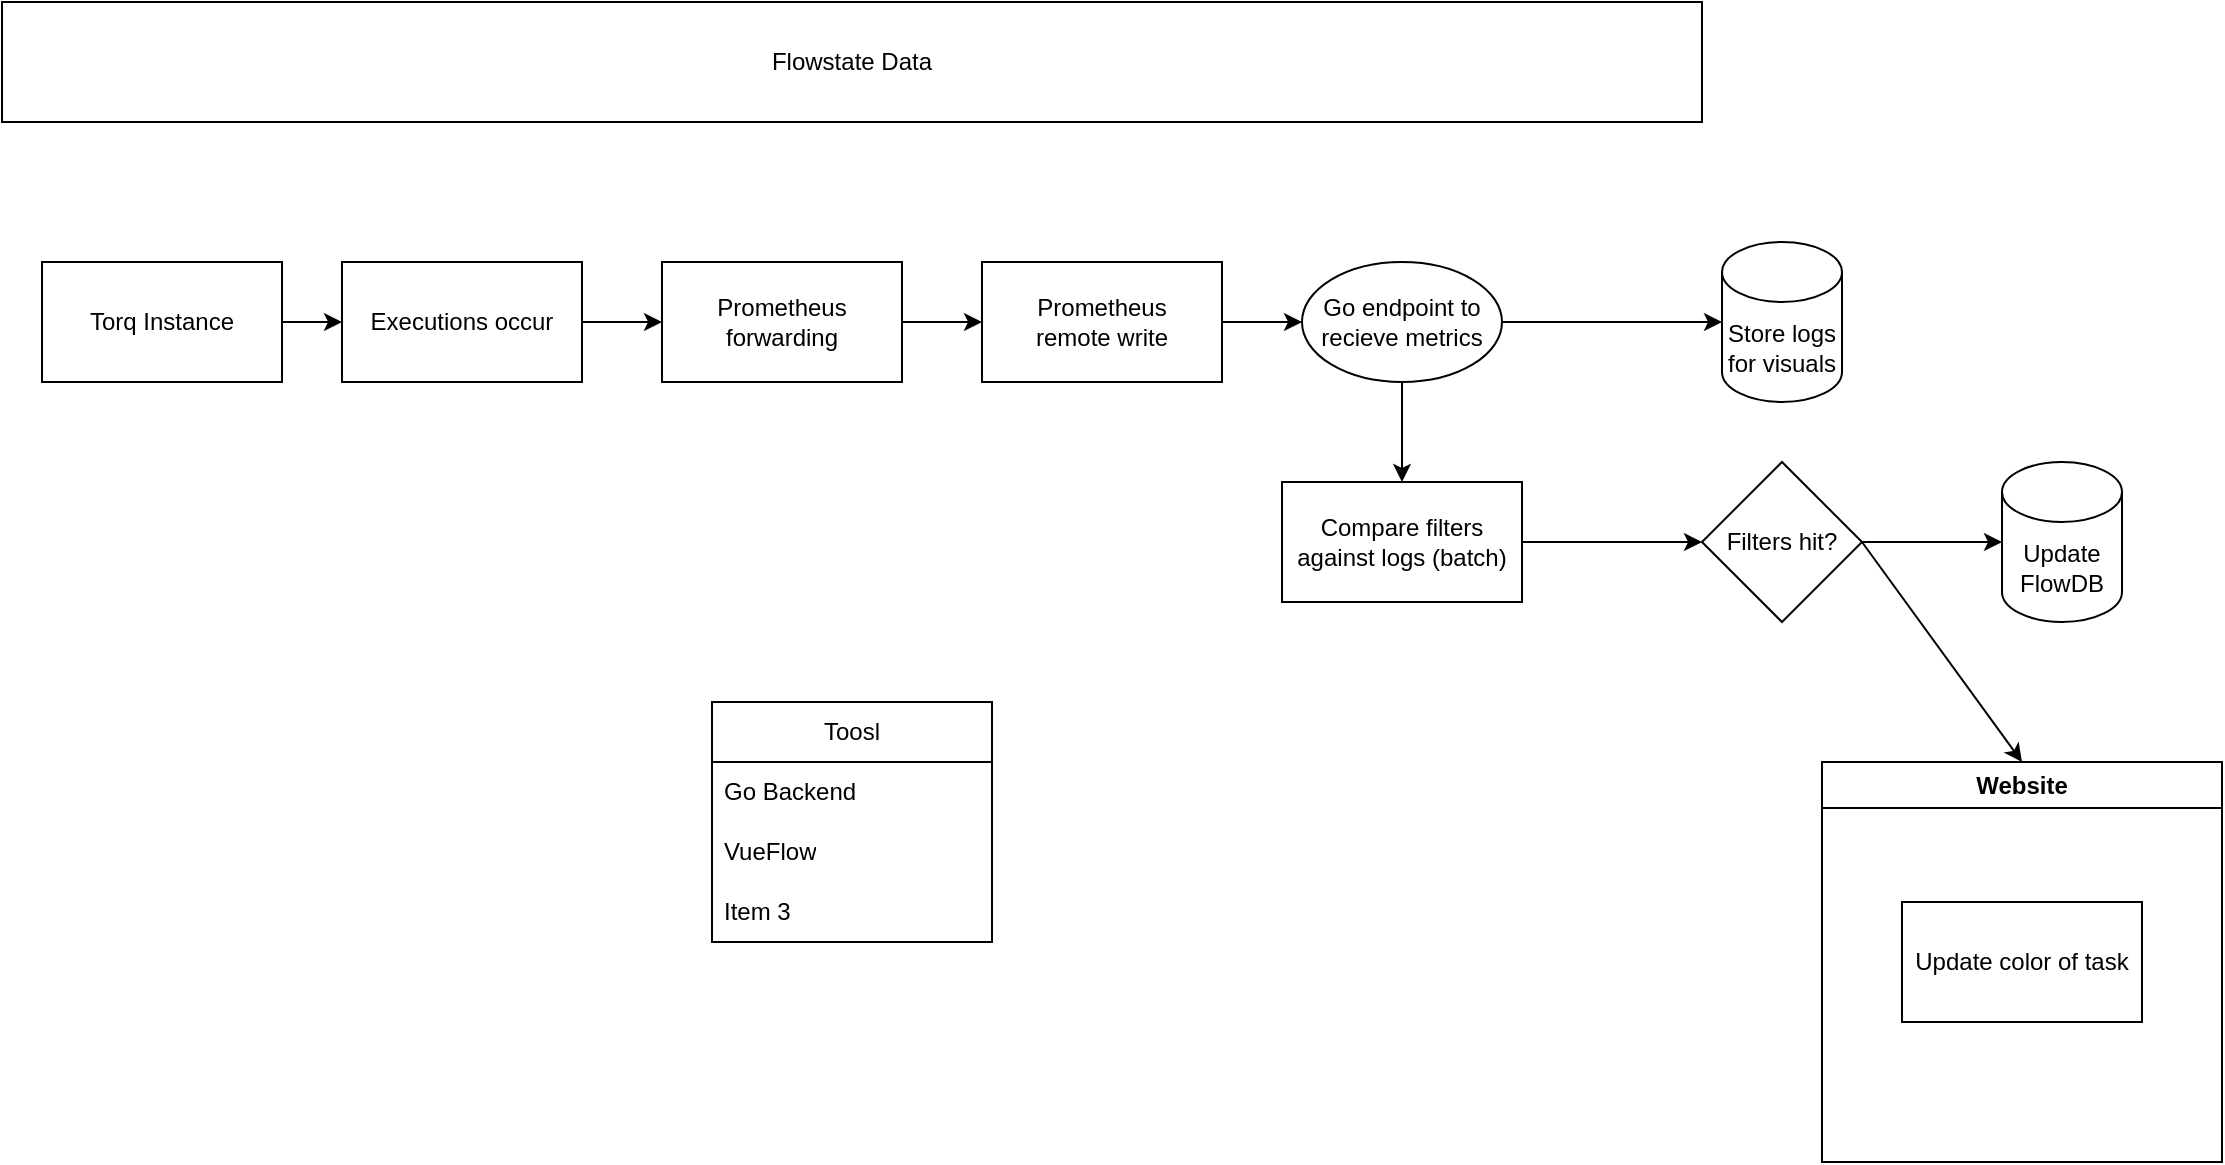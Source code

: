 <mxfile>
    <diagram id="ZrIu1LPOoCFYmTHXli12" name="OG">
        <mxGraphModel dx="944" dy="626" grid="1" gridSize="10" guides="1" tooltips="1" connect="1" arrows="1" fold="1" page="1" pageScale="1" pageWidth="850" pageHeight="1100" math="0" shadow="0">
            <root>
                <mxCell id="0"/>
                <mxCell id="1" parent="0"/>
                <mxCell id="2" value="Flowstate Data" style="rounded=0;whiteSpace=wrap;html=1;" parent="1" vertex="1">
                    <mxGeometry width="850" height="60" as="geometry"/>
                </mxCell>
                <mxCell id="21" value="" style="edgeStyle=none;html=1;" parent="1" source="8" target="9" edge="1">
                    <mxGeometry relative="1" as="geometry"/>
                </mxCell>
                <mxCell id="8" value="Torq Instance" style="rounded=0;whiteSpace=wrap;html=1;" parent="1" vertex="1">
                    <mxGeometry x="20" y="130" width="120" height="60" as="geometry"/>
                </mxCell>
                <mxCell id="22" value="" style="edgeStyle=none;html=1;" parent="1" source="9" target="10" edge="1">
                    <mxGeometry relative="1" as="geometry"/>
                </mxCell>
                <mxCell id="9" value="Executions occur" style="rounded=0;whiteSpace=wrap;html=1;" parent="1" vertex="1">
                    <mxGeometry x="170" y="130" width="120" height="60" as="geometry"/>
                </mxCell>
                <mxCell id="23" value="" style="edgeStyle=none;html=1;" parent="1" source="10" target="11" edge="1">
                    <mxGeometry relative="1" as="geometry"/>
                </mxCell>
                <mxCell id="10" value="Prometheus forwarding" style="rounded=0;whiteSpace=wrap;html=1;" parent="1" vertex="1">
                    <mxGeometry x="330" y="130" width="120" height="60" as="geometry"/>
                </mxCell>
                <mxCell id="24" value="" style="edgeStyle=none;html=1;" parent="1" source="11" target="13" edge="1">
                    <mxGeometry relative="1" as="geometry"/>
                </mxCell>
                <mxCell id="11" value="Prometheus &lt;br&gt;remote write" style="rounded=0;whiteSpace=wrap;html=1;" parent="1" vertex="1">
                    <mxGeometry x="490" y="130" width="120" height="60" as="geometry"/>
                </mxCell>
                <mxCell id="25" style="edgeStyle=none;html=1;entryX=0.5;entryY=0;entryDx=0;entryDy=0;" parent="1" source="13" target="15" edge="1">
                    <mxGeometry relative="1" as="geometry"/>
                </mxCell>
                <mxCell id="26" style="edgeStyle=none;html=1;entryX=0;entryY=0.5;entryDx=0;entryDy=0;entryPerimeter=0;" parent="1" source="13" target="14" edge="1">
                    <mxGeometry relative="1" as="geometry"/>
                </mxCell>
                <mxCell id="13" value="Go endpoint to recieve metrics" style="ellipse;whiteSpace=wrap;html=1;" parent="1" vertex="1">
                    <mxGeometry x="650" y="130" width="100" height="60" as="geometry"/>
                </mxCell>
                <mxCell id="14" value="Store logs for visuals" style="shape=cylinder3;whiteSpace=wrap;html=1;boundedLbl=1;backgroundOutline=1;size=15;" parent="1" vertex="1">
                    <mxGeometry x="860" y="120" width="60" height="80" as="geometry"/>
                </mxCell>
                <mxCell id="27" value="" style="edgeStyle=none;html=1;" parent="1" source="15" target="17" edge="1">
                    <mxGeometry relative="1" as="geometry"/>
                </mxCell>
                <mxCell id="15" value="Compare filters against logs (batch)" style="rounded=0;whiteSpace=wrap;html=1;" parent="1" vertex="1">
                    <mxGeometry x="640" y="240" width="120" height="60" as="geometry"/>
                </mxCell>
                <mxCell id="28" value="" style="edgeStyle=none;html=1;" parent="1" source="17" target="18" edge="1">
                    <mxGeometry relative="1" as="geometry"/>
                </mxCell>
                <mxCell id="30" style="edgeStyle=none;html=1;entryX=0.5;entryY=0;entryDx=0;entryDy=0;exitX=1;exitY=0.5;exitDx=0;exitDy=0;" parent="1" source="17" target="19" edge="1">
                    <mxGeometry relative="1" as="geometry"/>
                </mxCell>
                <mxCell id="17" value="Filters hit?" style="rhombus;whiteSpace=wrap;html=1;" parent="1" vertex="1">
                    <mxGeometry x="850" y="230" width="80" height="80" as="geometry"/>
                </mxCell>
                <mxCell id="18" value="Update FlowDB" style="shape=cylinder3;whiteSpace=wrap;html=1;boundedLbl=1;backgroundOutline=1;size=15;" parent="1" vertex="1">
                    <mxGeometry x="1000" y="230" width="60" height="80" as="geometry"/>
                </mxCell>
                <mxCell id="19" value="Website" style="swimlane;whiteSpace=wrap;html=1;" parent="1" vertex="1">
                    <mxGeometry x="910" y="380" width="200" height="200" as="geometry"/>
                </mxCell>
                <mxCell id="20" value="Update color of task" style="rounded=0;whiteSpace=wrap;html=1;" parent="19" vertex="1">
                    <mxGeometry x="40" y="70" width="120" height="60" as="geometry"/>
                </mxCell>
                <mxCell id="31" value="Toosl" style="swimlane;fontStyle=0;childLayout=stackLayout;horizontal=1;startSize=30;horizontalStack=0;resizeParent=1;resizeParentMax=0;resizeLast=0;collapsible=1;marginBottom=0;whiteSpace=wrap;html=1;" parent="1" vertex="1">
                    <mxGeometry x="355" y="350" width="140" height="120" as="geometry"/>
                </mxCell>
                <mxCell id="32" value="Go Backend" style="text;strokeColor=none;fillColor=none;align=left;verticalAlign=middle;spacingLeft=4;spacingRight=4;overflow=hidden;points=[[0,0.5],[1,0.5]];portConstraint=eastwest;rotatable=0;whiteSpace=wrap;html=1;" parent="31" vertex="1">
                    <mxGeometry y="30" width="140" height="30" as="geometry"/>
                </mxCell>
                <mxCell id="33" value="VueFlow" style="text;strokeColor=none;fillColor=none;align=left;verticalAlign=middle;spacingLeft=4;spacingRight=4;overflow=hidden;points=[[0,0.5],[1,0.5]];portConstraint=eastwest;rotatable=0;whiteSpace=wrap;html=1;" parent="31" vertex="1">
                    <mxGeometry y="60" width="140" height="30" as="geometry"/>
                </mxCell>
                <mxCell id="34" value="Item 3" style="text;strokeColor=none;fillColor=none;align=left;verticalAlign=middle;spacingLeft=4;spacingRight=4;overflow=hidden;points=[[0,0.5],[1,0.5]];portConstraint=eastwest;rotatable=0;whiteSpace=wrap;html=1;" parent="31" vertex="1">
                    <mxGeometry y="90" width="140" height="30" as="geometry"/>
                </mxCell>
            </root>
        </mxGraphModel>
    </diagram>
    <diagram id="DVQC1h4vMYuM7Ro7KttB" name="MVP">
        <mxGraphModel dx="1259" dy="835" grid="1" gridSize="10" guides="1" tooltips="1" connect="1" arrows="1" fold="1" page="1" pageScale="1" pageWidth="850" pageHeight="1100" math="0" shadow="0">
            <root>
                <mxCell id="0"/>
                <mxCell id="1" parent="0"/>
                <mxCell id="zc-zRqjwKYK-h6Qo7pPI-1" value="Flowstate" style="rounded=0;whiteSpace=wrap;html=1;" vertex="1" parent="1">
                    <mxGeometry width="1700" height="60" as="geometry"/>
                </mxCell>
                <mxCell id="zc-zRqjwKYK-h6Qo7pPI-2" value="Torq" style="swimlane;whiteSpace=wrap;html=1;fillColor=#dae8fc;strokeColor=#6c8ebf;" vertex="1" parent="1">
                    <mxGeometry x="70" y="90" width="430" height="520" as="geometry"/>
                </mxCell>
                <mxCell id="zc-zRqjwKYK-h6Qo7pPI-7" style="edgeStyle=none;html=1;entryX=0;entryY=0.5;entryDx=0;entryDy=0;" edge="1" parent="zc-zRqjwKYK-h6Qo7pPI-2" source="zc-zRqjwKYK-h6Qo7pPI-3" target="zc-zRqjwKYK-h6Qo7pPI-6">
                    <mxGeometry relative="1" as="geometry"/>
                </mxCell>
                <mxCell id="zc-zRqjwKYK-h6Qo7pPI-3" value="Workflow Executes" style="shape=process;whiteSpace=wrap;html=1;backgroundOutline=1;" vertex="1" parent="zc-zRqjwKYK-h6Qo7pPI-2">
                    <mxGeometry x="60" y="60" width="120" height="60" as="geometry"/>
                </mxCell>
                <mxCell id="zc-zRqjwKYK-h6Qo7pPI-10" style="edgeStyle=none;html=1;entryX=0;entryY=0.5;entryDx=0;entryDy=0;dashed=1;" edge="1" parent="zc-zRqjwKYK-h6Qo7pPI-2" source="zc-zRqjwKYK-h6Qo7pPI-5" target="zc-zRqjwKYK-h6Qo7pPI-9">
                    <mxGeometry relative="1" as="geometry"/>
                </mxCell>
                <mxCell id="zc-zRqjwKYK-h6Qo7pPI-5" value="Activity Logs" style="shape=cylinder3;whiteSpace=wrap;html=1;boundedLbl=1;backgroundOutline=1;size=15;" vertex="1" parent="zc-zRqjwKYK-h6Qo7pPI-2">
                    <mxGeometry x="30" y="220" width="180" height="250" as="geometry"/>
                </mxCell>
                <mxCell id="zc-zRqjwKYK-h6Qo7pPI-8" style="edgeStyle=none;html=1;" edge="1" parent="zc-zRqjwKYK-h6Qo7pPI-2" source="zc-zRqjwKYK-h6Qo7pPI-6" target="zc-zRqjwKYK-h6Qo7pPI-5">
                    <mxGeometry relative="1" as="geometry"/>
                </mxCell>
                <mxCell id="zc-zRqjwKYK-h6Qo7pPI-6" value="" style="triangle;whiteSpace=wrap;html=1;rotation=90;" vertex="1" parent="zc-zRqjwKYK-h6Qo7pPI-2">
                    <mxGeometry x="100" y="160" width="40" height="40" as="geometry"/>
                </mxCell>
                <mxCell id="zc-zRqjwKYK-h6Qo7pPI-9" value="Activity Scraper Sync Webhook" style="shape=process;whiteSpace=wrap;html=1;backgroundOutline=1;" vertex="1" parent="zc-zRqjwKYK-h6Qo7pPI-2">
                    <mxGeometry x="295" y="315" width="120" height="60" as="geometry"/>
                </mxCell>
                <mxCell id="zc-zRqjwKYK-h6Qo7pPI-11" value="Flowstate" style="swimlane;whiteSpace=wrap;html=1;" vertex="1" parent="1">
                    <mxGeometry x="520" y="90" width="1150" height="810" as="geometry"/>
                </mxCell>
                <mxCell id="zc-zRqjwKYK-h6Qo7pPI-12" value="Backend (Go)" style="swimlane;whiteSpace=wrap;html=1;" vertex="1" parent="zc-zRqjwKYK-h6Qo7pPI-11">
                    <mxGeometry x="60" y="60" width="480" height="700" as="geometry"/>
                </mxCell>
                <mxCell id="zc-zRqjwKYK-h6Qo7pPI-20" style="edgeStyle=none;html=1;entryX=0;entryY=0.5;entryDx=0;entryDy=0;strokeWidth=1;startArrow=none;startFill=0;" edge="1" parent="zc-zRqjwKYK-h6Qo7pPI-12" source="zc-zRqjwKYK-h6Qo7pPI-13" target="zc-zRqjwKYK-h6Qo7pPI-19">
                    <mxGeometry relative="1" as="geometry"/>
                </mxCell>
                <mxCell id="zc-zRqjwKYK-h6Qo7pPI-13" value="Scheduled &lt;br&gt;Polling" style="html=1;verticalLabelPosition=bottom;align=center;labelBackgroundColor=#ffffff;verticalAlign=top;strokeWidth=2;strokeColor=#0080F0;shadow=0;dashed=0;shape=mxgraph.ios7.icons.gauge;" vertex="1" parent="zc-zRqjwKYK-h6Qo7pPI-12">
                    <mxGeometry x="40" y="84.25" width="32.4" height="31.5" as="geometry"/>
                </mxCell>
                <mxCell id="b84d4r5biH1_W_D7fBhw-4" style="edgeStyle=none;html=1;strokeWidth=1;startArrow=none;startFill=0;" edge="1" parent="zc-zRqjwKYK-h6Qo7pPI-12" source="zc-zRqjwKYK-h6Qo7pPI-19" target="b84d4r5biH1_W_D7fBhw-1">
                    <mxGeometry relative="1" as="geometry"/>
                </mxCell>
                <mxCell id="zc-zRqjwKYK-h6Qo7pPI-19" value="Process Logs into Readable Format/Struct" style="shape=process;whiteSpace=wrap;html=1;backgroundOutline=1;" vertex="1" parent="zc-zRqjwKYK-h6Qo7pPI-12">
                    <mxGeometry x="130" y="70" width="120" height="60" as="geometry"/>
                </mxCell>
                <mxCell id="b84d4r5biH1_W_D7fBhw-1" value="Log Forwarding to OpenObserve" style="rounded=0;whiteSpace=wrap;html=1;" vertex="1" parent="zc-zRqjwKYK-h6Qo7pPI-12">
                    <mxGeometry x="350" y="70" width="120" height="60" as="geometry"/>
                </mxCell>
                <mxCell id="b84d4r5biH1_W_D7fBhw-8" value="Vue App" style="swimlane;whiteSpace=wrap;html=1;" vertex="1" parent="zc-zRqjwKYK-h6Qo7pPI-11">
                    <mxGeometry x="550" y="60" width="480" height="700" as="geometry"/>
                </mxCell>
                <mxCell id="zc-zRqjwKYK-h6Qo7pPI-15" style="edgeStyle=none;html=1;entryX=1;entryY=0.5;entryDx=0;entryDy=0;dashed=1;strokeWidth=3;startArrow=classic;startFill=1;fillColor=#d5e8d4;strokeColor=#82b366;" edge="1" parent="1" source="zc-zRqjwKYK-h6Qo7pPI-13" target="zc-zRqjwKYK-h6Qo7pPI-9">
                    <mxGeometry relative="1" as="geometry">
                        <Array as="points"/>
                    </mxGeometry>
                </mxCell>
                <mxCell id="b84d4r5biH1_W_D7fBhw-6" value="&lt;h1&gt;Node&lt;/h1&gt;&lt;p&gt;What does a node need?&lt;/p&gt;&lt;p&gt;Status - what is my status? Failure or Success&lt;/p&gt;&lt;p&gt;SQL Statement to return events from the OpenObserve instance.&lt;/p&gt;" style="text;html=1;strokeColor=none;fillColor=none;spacing=5;spacingTop=-20;whiteSpace=wrap;overflow=hidden;rounded=0;" vertex="1" parent="1">
                    <mxGeometry x="130" y="630" width="220" height="200" as="geometry"/>
                </mxCell>
            </root>
        </mxGraphModel>
    </diagram>
</mxfile>